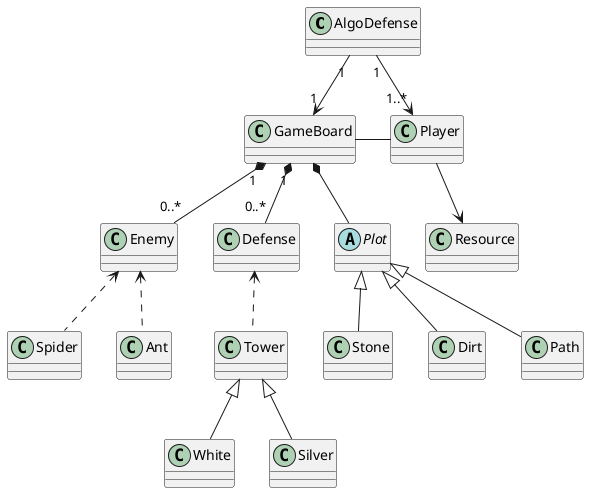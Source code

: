 @startuml
class AlgoDefense{
}

class GameBoard{
}

class Enemy{
}

class Spider{}

class Ant{}

class Player{}

class Resource{}

Class Defense{}

class Tower{}

class White{}

class Silver{}

Abstract Plot {}

class Stone{}

class Dirt{}

class Path{}

Player --> Resource
AlgoDefense "1" --> "1" GameBoard
AlgoDefense "1" --> "1..*" Player
GameBoard - Player
GameBoard "1" *-- "0..*" Defense
GameBoard *-- Plot
Plot <|-- Stone
Plot <|-- Dirt
Plot <|-- Path
Defense <.. Tower
Tower <|-- White
Tower <|-- Silver
GameBoard "1"  *-- "0..*" Enemy
Enemy <.. Ant
Enemy <.. Spider
@enduml
